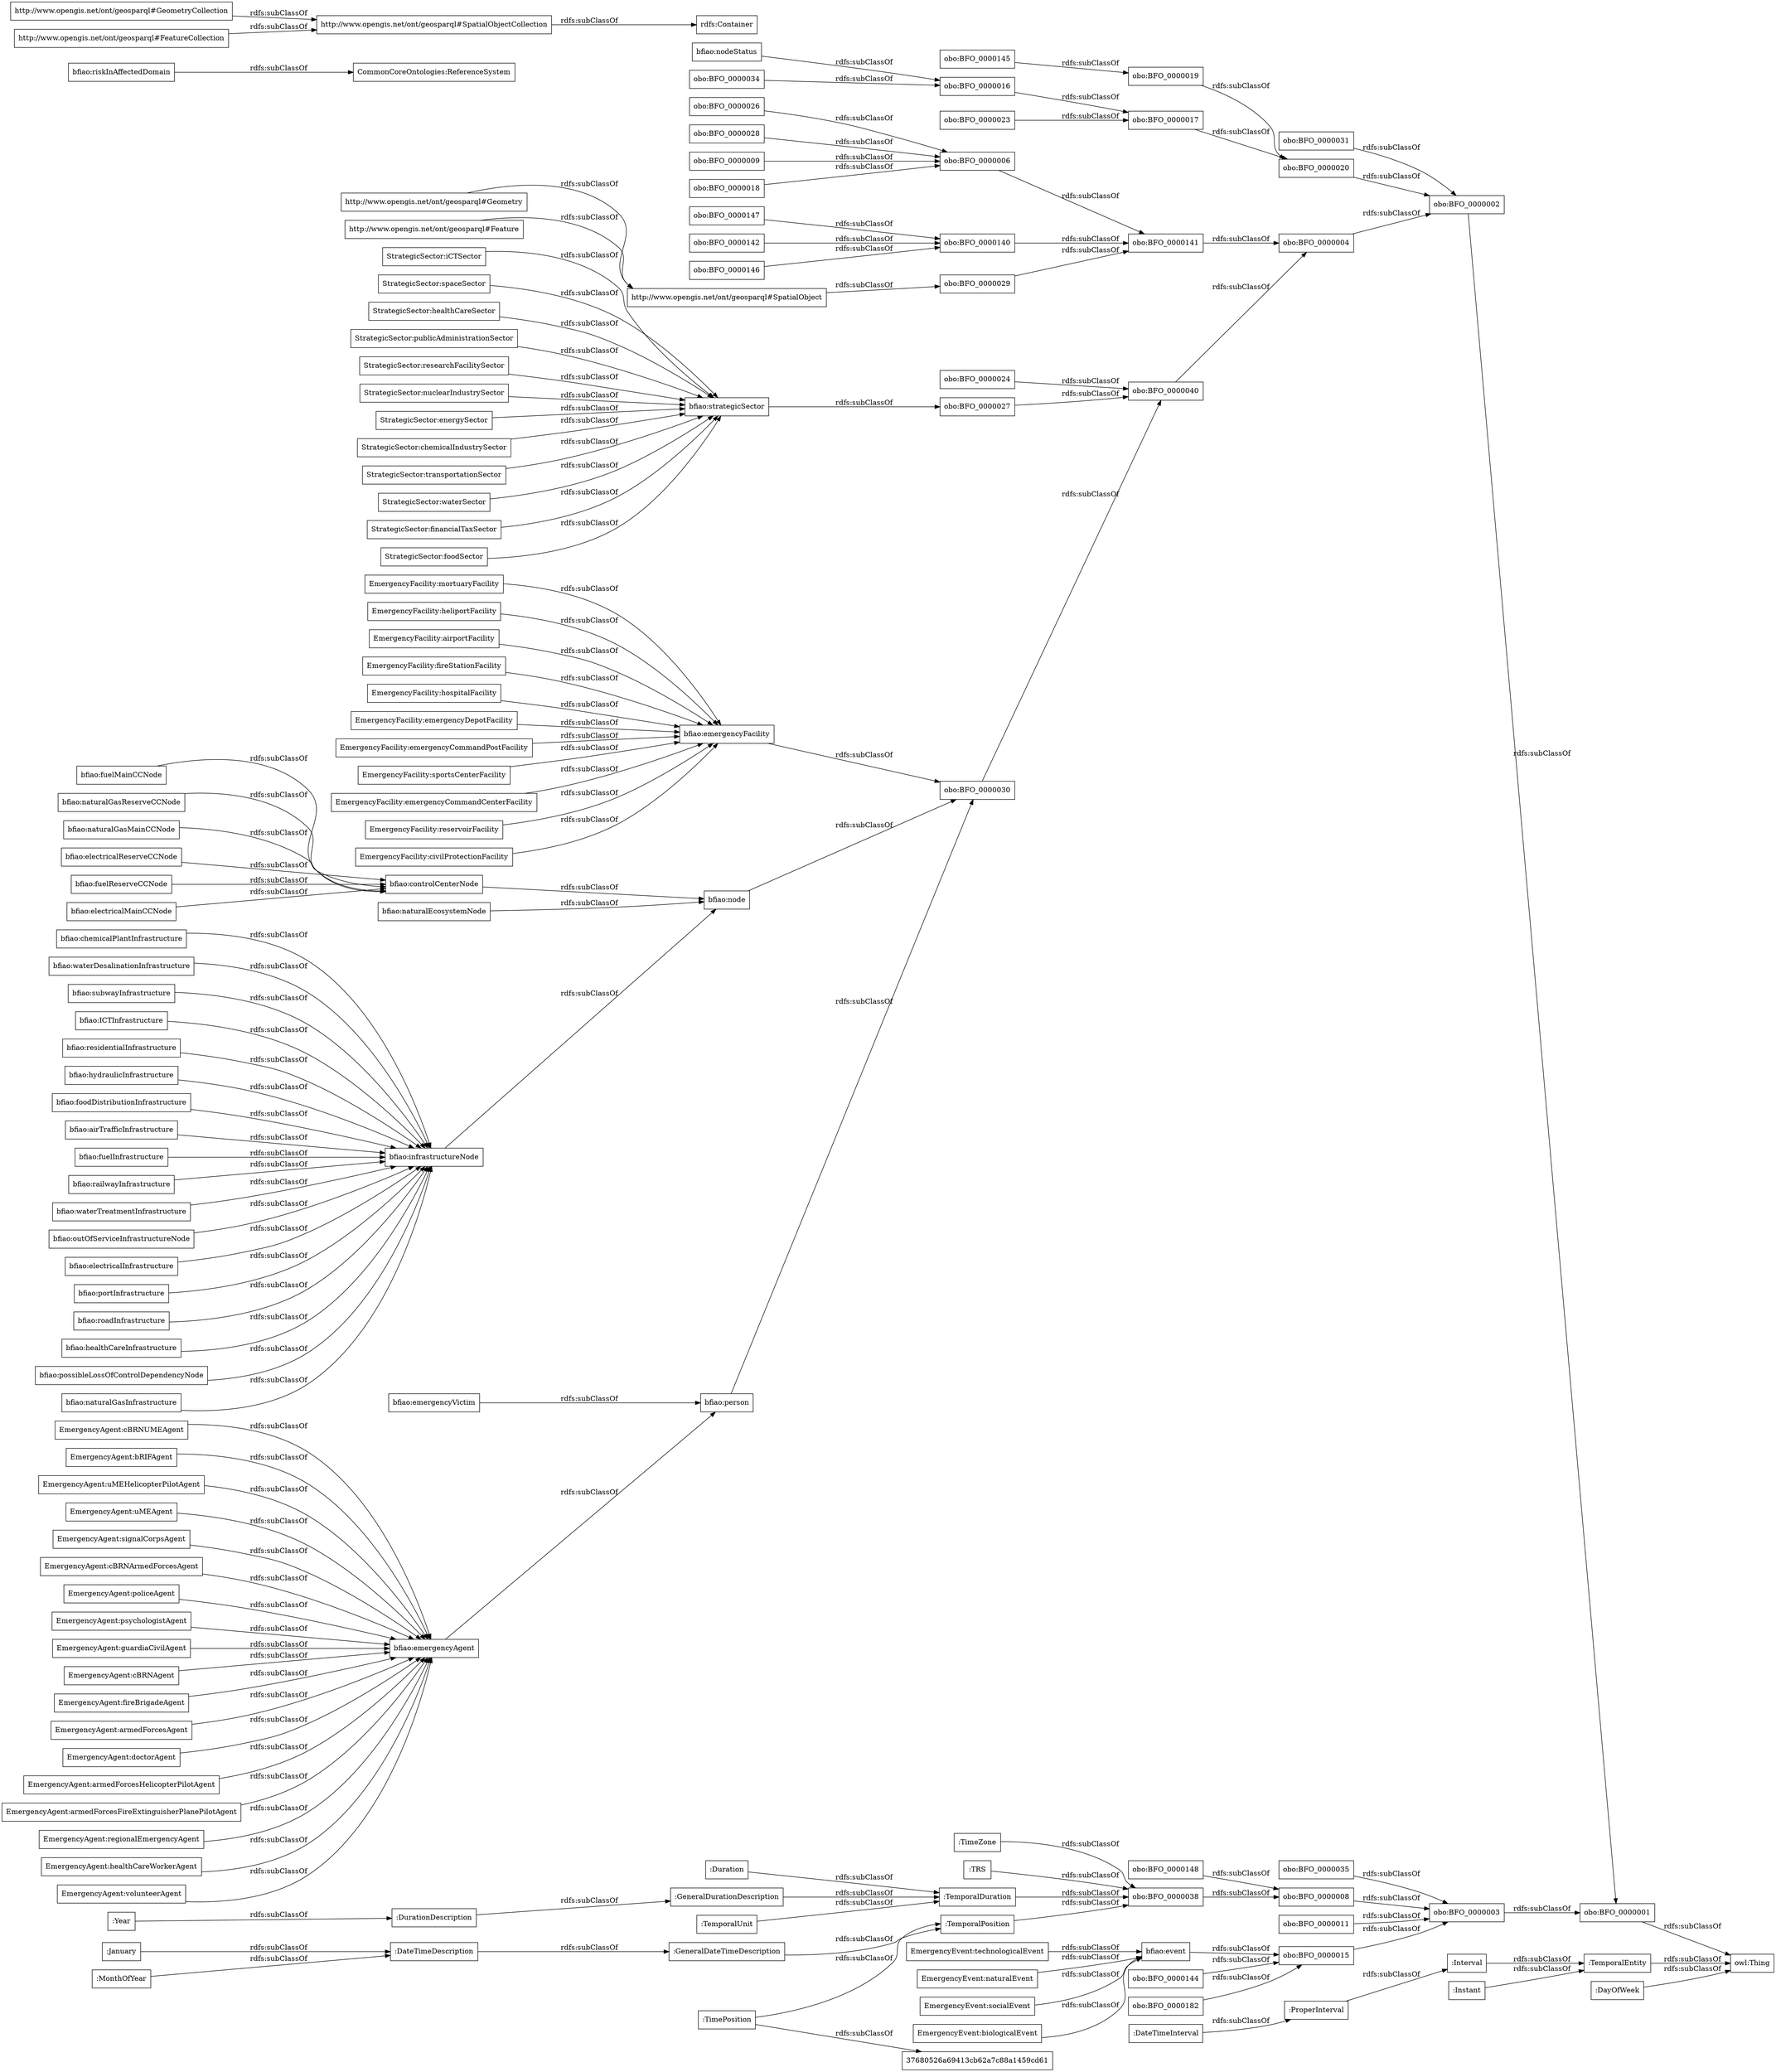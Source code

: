 digraph ar2dtool_diagram { 
rankdir=LR;
size="1000"
node [shape = rectangle, color="black"]; "EmergencyEvent:technologicalEvent" "bfiao:chemicalPlantInfrastructure" "bfiao:waterDesalinationInfrastructure" "bfiao:controlCenterNode" "StrategicSector:iCTSector" "bfiao:subwayInfrastructure" "EmergencyAgent:cBRNUMEAgent" "bfiao:fuelMainCCNode" "EmergencyAgent:bRIFAgent" "EmergencyAgent:uMEHelicopterPilotAgent" "EmergencyAgent:uMEAgent" "bfiao:ICTInfrastructure" "bfiao:strategicSector" "bfiao:riskInAffectedDomain" "StrategicSector:spaceSector" "bfiao:residentialInfrastructure" "EmergencyEvent:naturalEvent" "bfiao:hydraulicInfrastructure" "bfiao:naturalGasReserveCCNode" "EmergencyAgent:signalCorpsAgent" "StrategicSector:healthCareSector" "StrategicSector:publicAdministrationSector" "EmergencyAgent:cBRNArmedForcesAgent" "bfiao:naturalEcosystemNode" "bfiao:foodDistributionInfrastructure" "bfiao:airTrafficInfrastructure" "EmergencyAgent:policeAgent" "bfiao:naturalGasMainCCNode" "EmergencyAgent:psychologistAgent" "EmergencyAgent:guardiaCivilAgent" "bfiao:fuelInfrastructure" "StrategicSector:researchFacilitySector" "bfiao:infrastructureNode" "EmergencyAgent:cBRNAgent" "bfiao:railwayInfrastructure" "EmergencyAgent:fireBrigadeAgent" "bfiao:emergencyVictim" "bfiao:event" "bfiao:electricalReserveCCNode" "StrategicSector:nuclearIndustrySector" "EmergencyEvent:socialEvent" "bfiao:fuelReserveCCNode" "EmergencyAgent:armedForcesAgent" "StrategicSector:energySector" "EmergencyAgent:doctorAgent" "bfiao:emergencyFacility" "bfiao:waterTreatmentInfrastructure" "bfiao:nodeStatus" "StrategicSector:chemicalIndustrySector" "StrategicSector:transportationSector" "bfiao:outOfServiceInfrastructureNode" "bfiao:electricalInfrastructure" "http://www.opengis.net/ont/geosparql#SpatialObject" "bfiao:portInfrastructure" "bfiao:roadInfrastructure" "EmergencyAgent:armedForcesHelicopterPilotAgent" "EmergencyAgent:armedForcesFireExtinguisherPlanePilotAgent" "bfiao:healthCareInfrastructure" "StrategicSector:waterSector" "EmergencyEvent:biologicalEvent" "CommonCoreOntologies:ReferenceSystem" "bfiao:emergencyAgent" "StrategicSector:financialTaxSector" "bfiao:possibleLossOfControlDependencyNode" "bfiao:naturalGasInfrastructure" "bfiao:node" "EmergencyAgent:regionalEmergencyAgent" "bfiao:person" "bfiao:electricalMainCCNode" "EmergencyAgent:healthCareWorkerAgent" "StrategicSector:foodSector" "EmergencyAgent:volunteerAgent" "obo:BFO_0000002" "obo:BFO_0000144" "obo:BFO_0000035" "obo:BFO_0000003" "obo:BFO_0000148" "obo:BFO_0000026" "obo:BFO_0000008" "obo:BFO_0000141" "obo:BFO_0000001" "obo:BFO_0000034" "obo:BFO_0000024" "obo:BFO_0000006" "obo:BFO_0000016" "obo:BFO_0000038" "obo:BFO_0000028" "obo:BFO_0000140" "obo:BFO_0000031" "obo:BFO_0000029" "obo:BFO_0000019" "obo:BFO_0000147" "obo:BFO_0000040" "obo:BFO_0000023" "obo:BFO_0000182" "obo:BFO_0000027" "obo:BFO_0000017" "obo:BFO_0000011" "obo:BFO_0000009" "obo:BFO_0000145" "obo:BFO_0000142" "obo:BFO_0000030" "obo:BFO_0000020" "obo:BFO_0000004" "obo:BFO_0000015" "obo:BFO_0000018" "obo:BFO_0000146" ":TimeZone" ":GeneralDateTimeDescription" ":DateTimeInterval" ":DurationDescription" ":TRS" ":TemporalDuration" ":Duration" ":GeneralDurationDescription" ":January" ":ProperInterval" "37680526a69413cb62a7c88a1459cd61" ":TimePosition" ":TemporalPosition" ":Interval" ":TemporalEntity" ":Year" ":MonthOfYear" ":DateTimeDescription" ":TemporalUnit" ":Instant" ":DayOfWeek" "http://www.opengis.net/ont/geosparql#SpatialObjectCollection" "http://www.opengis.net/ont/geosparql#GeometryCollection" "http://www.opengis.net/ont/geosparql#Geometry" "http://www.opengis.net/ont/geosparql#FeatureCollection" "http://www.opengis.net/ont/geosparql#Feature" ; /*classes style*/
	":TemporalDuration" -> "obo:BFO_0000038" [ label = "rdfs:subClassOf" ];
	":DateTimeDescription" -> ":GeneralDateTimeDescription" [ label = "rdfs:subClassOf" ];
	"EmergencyAgent:policeAgent" -> "bfiao:emergencyAgent" [ label = "rdfs:subClassOf" ];
	"obo:BFO_0000144" -> "obo:BFO_0000015" [ label = "rdfs:subClassOf" ];
	":TimeZone" -> "obo:BFO_0000038" [ label = "rdfs:subClassOf" ];
	"bfiao:strategicSector" -> "obo:BFO_0000027" [ label = "rdfs:subClassOf" ];
	"obo:BFO_0000031" -> "obo:BFO_0000002" [ label = "rdfs:subClassOf" ];
	"EmergencyFacility:mortuaryFacility" -> "bfiao:emergencyFacility" [ label = "rdfs:subClassOf" ];
	"obo:BFO_0000003" -> "obo:BFO_0000001" [ label = "rdfs:subClassOf" ];
	"bfiao:nodeStatus" -> "obo:BFO_0000016" [ label = "rdfs:subClassOf" ];
	"EmergencyAgent:psychologistAgent" -> "bfiao:emergencyAgent" [ label = "rdfs:subClassOf" ];
	"EmergencyAgent:healthCareWorkerAgent" -> "bfiao:emergencyAgent" [ label = "rdfs:subClassOf" ];
	"EmergencyAgent:signalCorpsAgent" -> "bfiao:emergencyAgent" [ label = "rdfs:subClassOf" ];
	"obo:BFO_0000016" -> "obo:BFO_0000017" [ label = "rdfs:subClassOf" ];
	":Instant" -> ":TemporalEntity" [ label = "rdfs:subClassOf" ];
	"EmergencyFacility:heliportFacility" -> "bfiao:emergencyFacility" [ label = "rdfs:subClassOf" ];
	"obo:BFO_0000029" -> "obo:BFO_0000141" [ label = "rdfs:subClassOf" ];
	"EmergencyAgent:armedForcesHelicopterPilotAgent" -> "bfiao:emergencyAgent" [ label = "rdfs:subClassOf" ];
	"EmergencyAgent:armedForcesFireExtinguisherPlanePilotAgent" -> "bfiao:emergencyAgent" [ label = "rdfs:subClassOf" ];
	"EmergencyFacility:airportFacility" -> "bfiao:emergencyFacility" [ label = "rdfs:subClassOf" ];
	"bfiao:electricalReserveCCNode" -> "bfiao:controlCenterNode" [ label = "rdfs:subClassOf" ];
	"bfiao:healthCareInfrastructure" -> "bfiao:infrastructureNode" [ label = "rdfs:subClassOf" ];
	"EmergencyFacility:fireStationFacility" -> "bfiao:emergencyFacility" [ label = "rdfs:subClassOf" ];
	"obo:BFO_0000023" -> "obo:BFO_0000017" [ label = "rdfs:subClassOf" ];
	"bfiao:naturalGasInfrastructure" -> "bfiao:infrastructureNode" [ label = "rdfs:subClassOf" ];
	"http://www.opengis.net/ont/geosparql#Feature" -> "http://www.opengis.net/ont/geosparql#SpatialObject" [ label = "rdfs:subClassOf" ];
	"obo:BFO_0000008" -> "obo:BFO_0000003" [ label = "rdfs:subClassOf" ];
	"bfiao:event" -> "obo:BFO_0000015" [ label = "rdfs:subClassOf" ];
	"StrategicSector:spaceSector" -> "bfiao:strategicSector" [ label = "rdfs:subClassOf" ];
	":ProperInterval" -> ":Interval" [ label = "rdfs:subClassOf" ];
	"StrategicSector:financialTaxSector" -> "bfiao:strategicSector" [ label = "rdfs:subClassOf" ];
	"obo:BFO_0000030" -> "obo:BFO_0000040" [ label = "rdfs:subClassOf" ];
	"EmergencyAgent:guardiaCivilAgent" -> "bfiao:emergencyAgent" [ label = "rdfs:subClassOf" ];
	"obo:BFO_0000002" -> "obo:BFO_0000001" [ label = "rdfs:subClassOf" ];
	"bfiao:railwayInfrastructure" -> "bfiao:infrastructureNode" [ label = "rdfs:subClassOf" ];
	"StrategicSector:researchFacilitySector" -> "bfiao:strategicSector" [ label = "rdfs:subClassOf" ];
	"obo:BFO_0000015" -> "obo:BFO_0000003" [ label = "rdfs:subClassOf" ];
	"EmergencyAgent:volunteerAgent" -> "bfiao:emergencyAgent" [ label = "rdfs:subClassOf" ];
	"bfiao:riskInAffectedDomain" -> "CommonCoreOntologies:ReferenceSystem" [ label = "rdfs:subClassOf" ];
	"obo:BFO_0000028" -> "obo:BFO_0000006" [ label = "rdfs:subClassOf" ];
	"StrategicSector:chemicalIndustrySector" -> "bfiao:strategicSector" [ label = "rdfs:subClassOf" ];
	":MonthOfYear" -> ":DateTimeDescription" [ label = "rdfs:subClassOf" ];
	"StrategicSector:foodSector" -> "bfiao:strategicSector" [ label = "rdfs:subClassOf" ];
	"bfiao:subwayInfrastructure" -> "bfiao:infrastructureNode" [ label = "rdfs:subClassOf" ];
	"obo:BFO_0000148" -> "obo:BFO_0000008" [ label = "rdfs:subClassOf" ];
	"obo:BFO_0000035" -> "obo:BFO_0000003" [ label = "rdfs:subClassOf" ];
	"bfiao:naturalGasReserveCCNode" -> "bfiao:controlCenterNode" [ label = "rdfs:subClassOf" ];
	"obo:BFO_0000142" -> "obo:BFO_0000140" [ label = "rdfs:subClassOf" ];
	"bfiao:electricalMainCCNode" -> "bfiao:controlCenterNode" [ label = "rdfs:subClassOf" ];
	"bfiao:outOfServiceInfrastructureNode" -> "bfiao:infrastructureNode" [ label = "rdfs:subClassOf" ];
	"EmergencyFacility:hospitalFacility" -> "bfiao:emergencyFacility" [ label = "rdfs:subClassOf" ];
	"bfiao:foodDistributionInfrastructure" -> "bfiao:infrastructureNode" [ label = "rdfs:subClassOf" ];
	"EmergencyFacility:emergencyDepotFacility" -> "bfiao:emergencyFacility" [ label = "rdfs:subClassOf" ];
	"obo:BFO_0000001" -> "owl:Thing" [ label = "rdfs:subClassOf" ];
	"EmergencyAgent:doctorAgent" -> "bfiao:emergencyAgent" [ label = "rdfs:subClassOf" ];
	"EmergencyEvent:biologicalEvent" -> "bfiao:event" [ label = "rdfs:subClassOf" ];
	"bfiao:portInfrastructure" -> "bfiao:infrastructureNode" [ label = "rdfs:subClassOf" ];
	"StrategicSector:nuclearIndustrySector" -> "bfiao:strategicSector" [ label = "rdfs:subClassOf" ];
	"obo:BFO_0000027" -> "obo:BFO_0000040" [ label = "rdfs:subClassOf" ];
	":Duration" -> ":TemporalDuration" [ label = "rdfs:subClassOf" ];
	"EmergencyFacility:emergencyCommandPostFacility" -> "bfiao:emergencyFacility" [ label = "rdfs:subClassOf" ];
	"StrategicSector:healthCareSector" -> "bfiao:strategicSector" [ label = "rdfs:subClassOf" ];
	"EmergencyEvent:naturalEvent" -> "bfiao:event" [ label = "rdfs:subClassOf" ];
	"bfiao:fuelMainCCNode" -> "bfiao:controlCenterNode" [ label = "rdfs:subClassOf" ];
	"bfiao:electricalInfrastructure" -> "bfiao:infrastructureNode" [ label = "rdfs:subClassOf" ];
	"StrategicSector:publicAdministrationSector" -> "bfiao:strategicSector" [ label = "rdfs:subClassOf" ];
	"obo:BFO_0000147" -> "obo:BFO_0000140" [ label = "rdfs:subClassOf" ];
	"bfiao:naturalGasMainCCNode" -> "bfiao:controlCenterNode" [ label = "rdfs:subClassOf" ];
	"obo:BFO_0000034" -> "obo:BFO_0000016" [ label = "rdfs:subClassOf" ];
	"obo:BFO_0000006" -> "obo:BFO_0000141" [ label = "rdfs:subClassOf" ];
	"EmergencyAgent:cBRNArmedForcesAgent" -> "bfiao:emergencyAgent" [ label = "rdfs:subClassOf" ];
	"EmergencyEvent:socialEvent" -> "bfiao:event" [ label = "rdfs:subClassOf" ];
	"obo:BFO_0000019" -> "obo:BFO_0000020" [ label = "rdfs:subClassOf" ];
	"bfiao:fuelInfrastructure" -> "bfiao:infrastructureNode" [ label = "rdfs:subClassOf" ];
	"EmergencyAgent:cBRNAgent" -> "bfiao:emergencyAgent" [ label = "rdfs:subClassOf" ];
	"obo:BFO_0000141" -> "obo:BFO_0000004" [ label = "rdfs:subClassOf" ];
	"EmergencyFacility:sportsCenterFacility" -> "bfiao:emergencyFacility" [ label = "rdfs:subClassOf" ];
	"obo:BFO_0000182" -> "obo:BFO_0000015" [ label = "rdfs:subClassOf" ];
	"StrategicSector:waterSector" -> "bfiao:strategicSector" [ label = "rdfs:subClassOf" ];
	"StrategicSector:transportationSector" -> "bfiao:strategicSector" [ label = "rdfs:subClassOf" ];
	"bfiao:residentialInfrastructure" -> "bfiao:infrastructureNode" [ label = "rdfs:subClassOf" ];
	"bfiao:waterTreatmentInfrastructure" -> "bfiao:infrastructureNode" [ label = "rdfs:subClassOf" ];
	":TimePosition" -> "37680526a69413cb62a7c88a1459cd61" [ label = "rdfs:subClassOf" ];
	":TimePosition" -> ":TemporalPosition" [ label = "rdfs:subClassOf" ];
	":TemporalEntity" -> "owl:Thing" [ label = "rdfs:subClassOf" ];
	"obo:BFO_0000026" -> "obo:BFO_0000006" [ label = "rdfs:subClassOf" ];
	"StrategicSector:iCTSector" -> "bfiao:strategicSector" [ label = "rdfs:subClassOf" ];
	":TRS" -> "obo:BFO_0000038" [ label = "rdfs:subClassOf" ];
	"http://www.opengis.net/ont/geosparql#SpatialObjectCollection" -> "rdfs:Container" [ label = "rdfs:subClassOf" ];
	"bfiao:possibleLossOfControlDependencyNode" -> "bfiao:infrastructureNode" [ label = "rdfs:subClassOf" ];
	"http://www.opengis.net/ont/geosparql#FeatureCollection" -> "http://www.opengis.net/ont/geosparql#SpatialObjectCollection" [ label = "rdfs:subClassOf" ];
	"EmergencyAgent:uMEHelicopterPilotAgent" -> "bfiao:emergencyAgent" [ label = "rdfs:subClassOf" ];
	"EmergencyAgent:fireBrigadeAgent" -> "bfiao:emergencyAgent" [ label = "rdfs:subClassOf" ];
	"EmergencyAgent:regionalEmergencyAgent" -> "bfiao:emergencyAgent" [ label = "rdfs:subClassOf" ];
	"obo:BFO_0000020" -> "obo:BFO_0000002" [ label = "rdfs:subClassOf" ];
	"obo:BFO_0000146" -> "obo:BFO_0000140" [ label = "rdfs:subClassOf" ];
	":GeneralDurationDescription" -> ":TemporalDuration" [ label = "rdfs:subClassOf" ];
	"bfiao:roadInfrastructure" -> "bfiao:infrastructureNode" [ label = "rdfs:subClassOf" ];
	"EmergencyFacility:emergencyCommandCenterFacility" -> "bfiao:emergencyFacility" [ label = "rdfs:subClassOf" ];
	"EmergencyAgent:uMEAgent" -> "bfiao:emergencyAgent" [ label = "rdfs:subClassOf" ];
	"bfiao:node" -> "obo:BFO_0000030" [ label = "rdfs:subClassOf" ];
	"obo:BFO_0000018" -> "obo:BFO_0000006" [ label = "rdfs:subClassOf" ];
	"EmergencyFacility:reservoirFacility" -> "bfiao:emergencyFacility" [ label = "rdfs:subClassOf" ];
	"obo:BFO_0000140" -> "obo:BFO_0000141" [ label = "rdfs:subClassOf" ];
	":DateTimeInterval" -> ":ProperInterval" [ label = "rdfs:subClassOf" ];
	"EmergencyEvent:technologicalEvent" -> "bfiao:event" [ label = "rdfs:subClassOf" ];
	"bfiao:chemicalPlantInfrastructure" -> "bfiao:infrastructureNode" [ label = "rdfs:subClassOf" ];
	"EmergencyAgent:bRIFAgent" -> "bfiao:emergencyAgent" [ label = "rdfs:subClassOf" ];
	"bfiao:naturalEcosystemNode" -> "bfiao:node" [ label = "rdfs:subClassOf" ];
	"obo:BFO_0000040" -> "obo:BFO_0000004" [ label = "rdfs:subClassOf" ];
	"bfiao:waterDesalinationInfrastructure" -> "bfiao:infrastructureNode" [ label = "rdfs:subClassOf" ];
	"http://www.opengis.net/ont/geosparql#Geometry" -> "http://www.opengis.net/ont/geosparql#SpatialObject" [ label = "rdfs:subClassOf" ];
	"bfiao:hydraulicInfrastructure" -> "bfiao:infrastructureNode" [ label = "rdfs:subClassOf" ];
	":Interval" -> ":TemporalEntity" [ label = "rdfs:subClassOf" ];
	":GeneralDateTimeDescription" -> ":TemporalPosition" [ label = "rdfs:subClassOf" ];
	"bfiao:controlCenterNode" -> "bfiao:node" [ label = "rdfs:subClassOf" ];
	"bfiao:person" -> "obo:BFO_0000030" [ label = "rdfs:subClassOf" ];
	"obo:BFO_0000038" -> "obo:BFO_0000008" [ label = "rdfs:subClassOf" ];
	":January" -> ":DateTimeDescription" [ label = "rdfs:subClassOf" ];
	"bfiao:fuelReserveCCNode" -> "bfiao:controlCenterNode" [ label = "rdfs:subClassOf" ];
	"http://www.opengis.net/ont/geosparql#SpatialObject" -> "obo:BFO_0000029" [ label = "rdfs:subClassOf" ];
	"obo:BFO_0000145" -> "obo:BFO_0000019" [ label = "rdfs:subClassOf" ];
	"bfiao:emergencyAgent" -> "bfiao:person" [ label = "rdfs:subClassOf" ];
	":DayOfWeek" -> "owl:Thing" [ label = "rdfs:subClassOf" ];
	"bfiao:emergencyFacility" -> "obo:BFO_0000030" [ label = "rdfs:subClassOf" ];
	"obo:BFO_0000004" -> "obo:BFO_0000002" [ label = "rdfs:subClassOf" ];
	":Year" -> ":DurationDescription" [ label = "rdfs:subClassOf" ];
	"EmergencyFacility:civilProtectionFacility" -> "bfiao:emergencyFacility" [ label = "rdfs:subClassOf" ];
	":DurationDescription" -> ":GeneralDurationDescription" [ label = "rdfs:subClassOf" ];
	":TemporalPosition" -> "obo:BFO_0000038" [ label = "rdfs:subClassOf" ];
	"bfiao:airTrafficInfrastructure" -> "bfiao:infrastructureNode" [ label = "rdfs:subClassOf" ];
	"obo:BFO_0000017" -> "obo:BFO_0000020" [ label = "rdfs:subClassOf" ];
	"bfiao:ICTInfrastructure" -> "bfiao:infrastructureNode" [ label = "rdfs:subClassOf" ];
	":TemporalUnit" -> ":TemporalDuration" [ label = "rdfs:subClassOf" ];
	"EmergencyAgent:cBRNUMEAgent" -> "bfiao:emergencyAgent" [ label = "rdfs:subClassOf" ];
	"obo:BFO_0000011" -> "obo:BFO_0000003" [ label = "rdfs:subClassOf" ];
	"http://www.opengis.net/ont/geosparql#GeometryCollection" -> "http://www.opengis.net/ont/geosparql#SpatialObjectCollection" [ label = "rdfs:subClassOf" ];
	"EmergencyAgent:armedForcesAgent" -> "bfiao:emergencyAgent" [ label = "rdfs:subClassOf" ];
	"obo:BFO_0000024" -> "obo:BFO_0000040" [ label = "rdfs:subClassOf" ];
	"bfiao:emergencyVictim" -> "bfiao:person" [ label = "rdfs:subClassOf" ];
	"StrategicSector:energySector" -> "bfiao:strategicSector" [ label = "rdfs:subClassOf" ];
	"bfiao:infrastructureNode" -> "bfiao:node" [ label = "rdfs:subClassOf" ];
	"obo:BFO_0000009" -> "obo:BFO_0000006" [ label = "rdfs:subClassOf" ];

}
